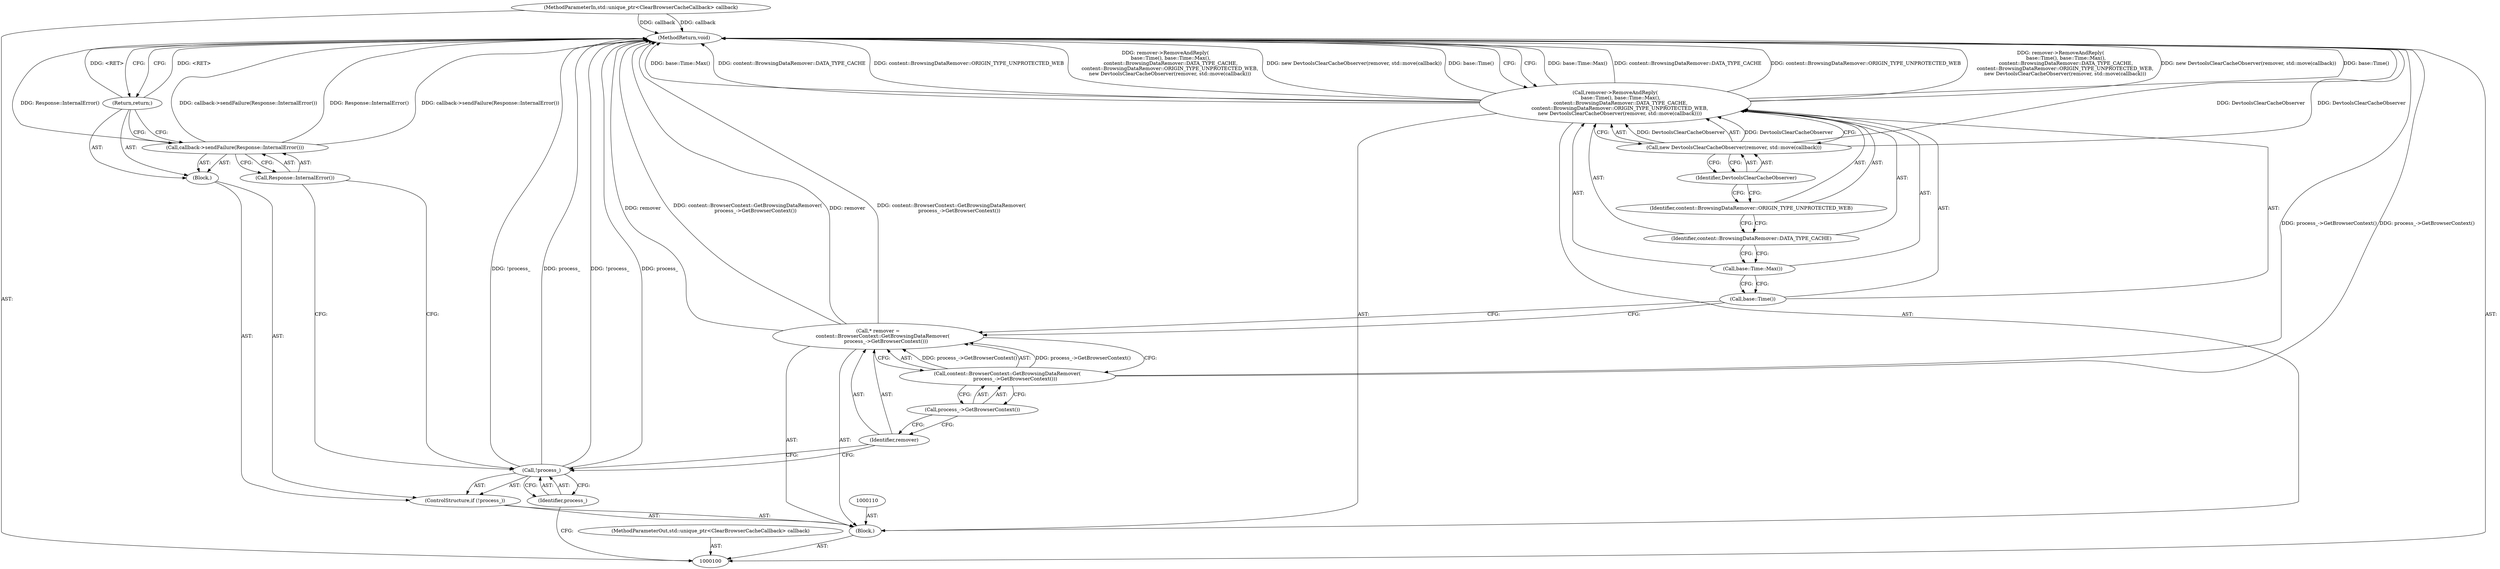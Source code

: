 digraph "1_Chrome_3c8e4852477d5b1e2da877808c998dc57db9460f_11" {
"1000122" [label="(MethodReturn,void)"];
"1000115" [label="(Call,remover->RemoveAndReply(\n       base::Time(), base::Time::Max(),\n       content::BrowsingDataRemover::DATA_TYPE_CACHE,\n      content::BrowsingDataRemover::ORIGIN_TYPE_UNPROTECTED_WEB,\n      new DevtoolsClearCacheObserver(remover, std::move(callback))))"];
"1000117" [label="(Call,base::Time::Max())"];
"1000116" [label="(Call,base::Time())"];
"1000118" [label="(Identifier,content::BrowsingDataRemover::DATA_TYPE_CACHE)"];
"1000119" [label="(Identifier,content::BrowsingDataRemover::ORIGIN_TYPE_UNPROTECTED_WEB)"];
"1000121" [label="(Identifier,DevtoolsClearCacheObserver)"];
"1000120" [label="(Call,new DevtoolsClearCacheObserver(remover, std::move(callback)))"];
"1000101" [label="(MethodParameterIn,std::unique_ptr<ClearBrowserCacheCallback> callback)"];
"1000169" [label="(MethodParameterOut,std::unique_ptr<ClearBrowserCacheCallback> callback)"];
"1000102" [label="(Block,)"];
"1000106" [label="(Block,)"];
"1000103" [label="(ControlStructure,if (!process_))"];
"1000104" [label="(Call,!process_)"];
"1000105" [label="(Identifier,process_)"];
"1000108" [label="(Call,Response::InternalError())"];
"1000107" [label="(Call,callback->sendFailure(Response::InternalError()))"];
"1000109" [label="(Return,return;)"];
"1000111" [label="(Call,* remover =\n      content::BrowserContext::GetBrowsingDataRemover(\n          process_->GetBrowserContext()))"];
"1000112" [label="(Identifier,remover)"];
"1000113" [label="(Call,content::BrowserContext::GetBrowsingDataRemover(\n          process_->GetBrowserContext()))"];
"1000114" [label="(Call,process_->GetBrowserContext())"];
"1000122" -> "1000100"  [label="AST: "];
"1000122" -> "1000109"  [label="CFG: "];
"1000122" -> "1000115"  [label="CFG: "];
"1000115" -> "1000122"  [label="DDG: base::Time::Max()"];
"1000115" -> "1000122"  [label="DDG: content::BrowsingDataRemover::DATA_TYPE_CACHE"];
"1000115" -> "1000122"  [label="DDG: content::BrowsingDataRemover::ORIGIN_TYPE_UNPROTECTED_WEB"];
"1000115" -> "1000122"  [label="DDG: remover->RemoveAndReply(\n       base::Time(), base::Time::Max(),\n       content::BrowsingDataRemover::DATA_TYPE_CACHE,\n      content::BrowsingDataRemover::ORIGIN_TYPE_UNPROTECTED_WEB,\n      new DevtoolsClearCacheObserver(remover, std::move(callback)))"];
"1000115" -> "1000122"  [label="DDG: new DevtoolsClearCacheObserver(remover, std::move(callback))"];
"1000115" -> "1000122"  [label="DDG: base::Time()"];
"1000107" -> "1000122"  [label="DDG: Response::InternalError()"];
"1000107" -> "1000122"  [label="DDG: callback->sendFailure(Response::InternalError())"];
"1000104" -> "1000122"  [label="DDG: !process_"];
"1000104" -> "1000122"  [label="DDG: process_"];
"1000113" -> "1000122"  [label="DDG: process_->GetBrowserContext()"];
"1000111" -> "1000122"  [label="DDG: remover"];
"1000111" -> "1000122"  [label="DDG: content::BrowserContext::GetBrowsingDataRemover(\n          process_->GetBrowserContext())"];
"1000120" -> "1000122"  [label="DDG: DevtoolsClearCacheObserver"];
"1000101" -> "1000122"  [label="DDG: callback"];
"1000109" -> "1000122"  [label="DDG: <RET>"];
"1000115" -> "1000102"  [label="AST: "];
"1000115" -> "1000120"  [label="CFG: "];
"1000116" -> "1000115"  [label="AST: "];
"1000117" -> "1000115"  [label="AST: "];
"1000118" -> "1000115"  [label="AST: "];
"1000119" -> "1000115"  [label="AST: "];
"1000120" -> "1000115"  [label="AST: "];
"1000122" -> "1000115"  [label="CFG: "];
"1000115" -> "1000122"  [label="DDG: base::Time::Max()"];
"1000115" -> "1000122"  [label="DDG: content::BrowsingDataRemover::DATA_TYPE_CACHE"];
"1000115" -> "1000122"  [label="DDG: content::BrowsingDataRemover::ORIGIN_TYPE_UNPROTECTED_WEB"];
"1000115" -> "1000122"  [label="DDG: remover->RemoveAndReply(\n       base::Time(), base::Time::Max(),\n       content::BrowsingDataRemover::DATA_TYPE_CACHE,\n      content::BrowsingDataRemover::ORIGIN_TYPE_UNPROTECTED_WEB,\n      new DevtoolsClearCacheObserver(remover, std::move(callback)))"];
"1000115" -> "1000122"  [label="DDG: new DevtoolsClearCacheObserver(remover, std::move(callback))"];
"1000115" -> "1000122"  [label="DDG: base::Time()"];
"1000120" -> "1000115"  [label="DDG: DevtoolsClearCacheObserver"];
"1000117" -> "1000115"  [label="AST: "];
"1000117" -> "1000116"  [label="CFG: "];
"1000118" -> "1000117"  [label="CFG: "];
"1000116" -> "1000115"  [label="AST: "];
"1000116" -> "1000111"  [label="CFG: "];
"1000117" -> "1000116"  [label="CFG: "];
"1000118" -> "1000115"  [label="AST: "];
"1000118" -> "1000117"  [label="CFG: "];
"1000119" -> "1000118"  [label="CFG: "];
"1000119" -> "1000115"  [label="AST: "];
"1000119" -> "1000118"  [label="CFG: "];
"1000121" -> "1000119"  [label="CFG: "];
"1000121" -> "1000120"  [label="AST: "];
"1000121" -> "1000119"  [label="CFG: "];
"1000120" -> "1000121"  [label="CFG: "];
"1000120" -> "1000115"  [label="AST: "];
"1000120" -> "1000121"  [label="CFG: "];
"1000121" -> "1000120"  [label="AST: "];
"1000115" -> "1000120"  [label="CFG: "];
"1000120" -> "1000122"  [label="DDG: DevtoolsClearCacheObserver"];
"1000120" -> "1000115"  [label="DDG: DevtoolsClearCacheObserver"];
"1000101" -> "1000100"  [label="AST: "];
"1000101" -> "1000122"  [label="DDG: callback"];
"1000169" -> "1000100"  [label="AST: "];
"1000102" -> "1000100"  [label="AST: "];
"1000103" -> "1000102"  [label="AST: "];
"1000110" -> "1000102"  [label="AST: "];
"1000111" -> "1000102"  [label="AST: "];
"1000115" -> "1000102"  [label="AST: "];
"1000106" -> "1000103"  [label="AST: "];
"1000107" -> "1000106"  [label="AST: "];
"1000109" -> "1000106"  [label="AST: "];
"1000103" -> "1000102"  [label="AST: "];
"1000104" -> "1000103"  [label="AST: "];
"1000106" -> "1000103"  [label="AST: "];
"1000104" -> "1000103"  [label="AST: "];
"1000104" -> "1000105"  [label="CFG: "];
"1000105" -> "1000104"  [label="AST: "];
"1000108" -> "1000104"  [label="CFG: "];
"1000112" -> "1000104"  [label="CFG: "];
"1000104" -> "1000122"  [label="DDG: !process_"];
"1000104" -> "1000122"  [label="DDG: process_"];
"1000105" -> "1000104"  [label="AST: "];
"1000105" -> "1000100"  [label="CFG: "];
"1000104" -> "1000105"  [label="CFG: "];
"1000108" -> "1000107"  [label="AST: "];
"1000108" -> "1000104"  [label="CFG: "];
"1000107" -> "1000108"  [label="CFG: "];
"1000107" -> "1000106"  [label="AST: "];
"1000107" -> "1000108"  [label="CFG: "];
"1000108" -> "1000107"  [label="AST: "];
"1000109" -> "1000107"  [label="CFG: "];
"1000107" -> "1000122"  [label="DDG: Response::InternalError()"];
"1000107" -> "1000122"  [label="DDG: callback->sendFailure(Response::InternalError())"];
"1000109" -> "1000106"  [label="AST: "];
"1000109" -> "1000107"  [label="CFG: "];
"1000122" -> "1000109"  [label="CFG: "];
"1000109" -> "1000122"  [label="DDG: <RET>"];
"1000111" -> "1000102"  [label="AST: "];
"1000111" -> "1000113"  [label="CFG: "];
"1000112" -> "1000111"  [label="AST: "];
"1000113" -> "1000111"  [label="AST: "];
"1000116" -> "1000111"  [label="CFG: "];
"1000111" -> "1000122"  [label="DDG: remover"];
"1000111" -> "1000122"  [label="DDG: content::BrowserContext::GetBrowsingDataRemover(\n          process_->GetBrowserContext())"];
"1000113" -> "1000111"  [label="DDG: process_->GetBrowserContext()"];
"1000112" -> "1000111"  [label="AST: "];
"1000112" -> "1000104"  [label="CFG: "];
"1000114" -> "1000112"  [label="CFG: "];
"1000113" -> "1000111"  [label="AST: "];
"1000113" -> "1000114"  [label="CFG: "];
"1000114" -> "1000113"  [label="AST: "];
"1000111" -> "1000113"  [label="CFG: "];
"1000113" -> "1000122"  [label="DDG: process_->GetBrowserContext()"];
"1000113" -> "1000111"  [label="DDG: process_->GetBrowserContext()"];
"1000114" -> "1000113"  [label="AST: "];
"1000114" -> "1000112"  [label="CFG: "];
"1000113" -> "1000114"  [label="CFG: "];
}
